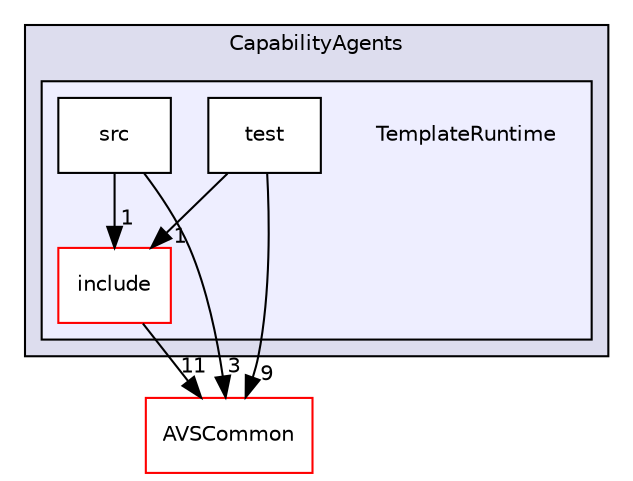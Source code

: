 digraph "/avs-cpp-sdk-tools/cm/autoCM_publicRepo/avs-device-sdk/CapabilityAgents/TemplateRuntime" {
  compound=true
  node [ fontsize="10", fontname="Helvetica"];
  edge [ labelfontsize="10", labelfontname="Helvetica"];
  subgraph clusterdir_7cf910bd1d7603f12ef47ff650cec893 {
    graph [ bgcolor="#ddddee", pencolor="black", label="CapabilityAgents" fontname="Helvetica", fontsize="10", URL="dir_7cf910bd1d7603f12ef47ff650cec893.html"]
  subgraph clusterdir_ad7482f55cfb335a38f864aa77f75e62 {
    graph [ bgcolor="#eeeeff", pencolor="black", label="" URL="dir_ad7482f55cfb335a38f864aa77f75e62.html"];
    dir_ad7482f55cfb335a38f864aa77f75e62 [shape=plaintext label="TemplateRuntime"];
    dir_c812ba13d40d97c773fd9f77093be04d [shape=box label="include" color="red" fillcolor="white" style="filled" URL="dir_c812ba13d40d97c773fd9f77093be04d.html"];
    dir_793f2809fc35ac9e8d7a6ffbc74da99f [shape=box label="src" color="black" fillcolor="white" style="filled" URL="dir_793f2809fc35ac9e8d7a6ffbc74da99f.html"];
    dir_728cec8447ae53bd2fa2c4ecde4d6f7b [shape=box label="test" color="black" fillcolor="white" style="filled" URL="dir_728cec8447ae53bd2fa2c4ecde4d6f7b.html"];
  }
  }
  dir_13e65effb2bde530b17b3d5eefcd0266 [shape=box label="AVSCommon" fillcolor="white" style="filled" color="red" URL="dir_13e65effb2bde530b17b3d5eefcd0266.html"];
  dir_793f2809fc35ac9e8d7a6ffbc74da99f->dir_c812ba13d40d97c773fd9f77093be04d [headlabel="1", labeldistance=1.5 headhref="dir_000188_000186.html"];
  dir_793f2809fc35ac9e8d7a6ffbc74da99f->dir_13e65effb2bde530b17b3d5eefcd0266 [headlabel="3", labeldistance=1.5 headhref="dir_000188_000009.html"];
  dir_c812ba13d40d97c773fd9f77093be04d->dir_13e65effb2bde530b17b3d5eefcd0266 [headlabel="11", labeldistance=1.5 headhref="dir_000186_000009.html"];
  dir_728cec8447ae53bd2fa2c4ecde4d6f7b->dir_c812ba13d40d97c773fd9f77093be04d [headlabel="1", labeldistance=1.5 headhref="dir_000189_000186.html"];
  dir_728cec8447ae53bd2fa2c4ecde4d6f7b->dir_13e65effb2bde530b17b3d5eefcd0266 [headlabel="9", labeldistance=1.5 headhref="dir_000189_000009.html"];
}
